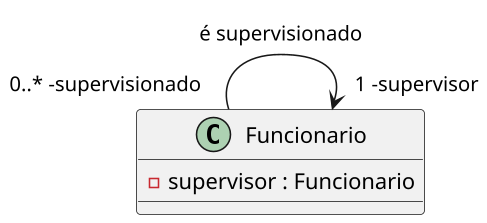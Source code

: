 @startuml

skinparam defaultFontName "Source Code Pro"
skinparam dpi 150

left to right direction

Funcionario "0..* -supervisionado" --> "1 -supervisor" Funcionario : é supervisionado

class Funcionario {
  - supervisor : Funcionario
}

@enduml
